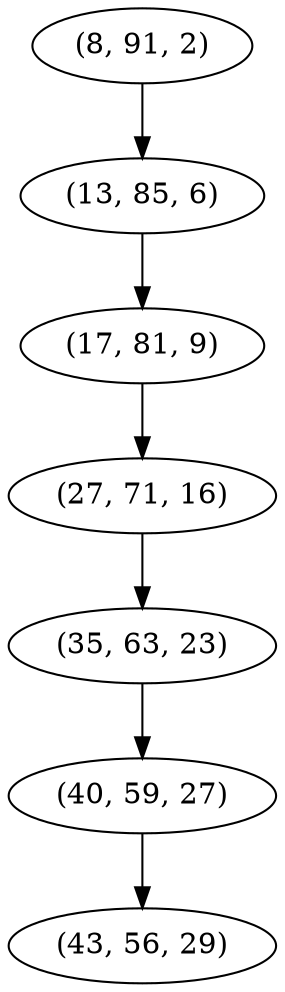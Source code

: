 digraph tree {
    "(8, 91, 2)";
    "(13, 85, 6)";
    "(17, 81, 9)";
    "(27, 71, 16)";
    "(35, 63, 23)";
    "(40, 59, 27)";
    "(43, 56, 29)";
    "(8, 91, 2)" -> "(13, 85, 6)";
    "(13, 85, 6)" -> "(17, 81, 9)";
    "(17, 81, 9)" -> "(27, 71, 16)";
    "(27, 71, 16)" -> "(35, 63, 23)";
    "(35, 63, 23)" -> "(40, 59, 27)";
    "(40, 59, 27)" -> "(43, 56, 29)";
}
